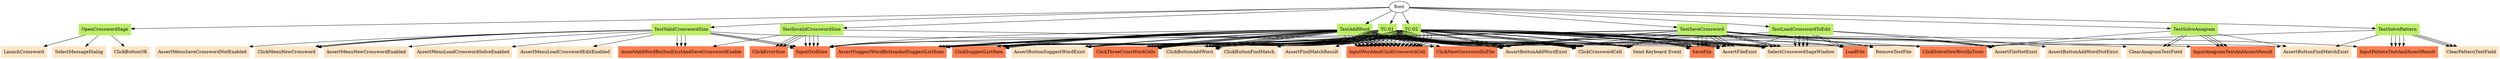 // TC <-> K
digraph {
	Root
	OpenCrosswordSage [color=darkolivegreen2 shape=box style=filled]
		Root -> OpenCrosswordSage
	LaunchCrossword [color=bisque shape=box style=filled]
		OpenCrosswordSage -> LaunchCrossword
	SelectMessageDialog [color=bisque shape=box style=filled]
		OpenCrosswordSage -> SelectMessageDialog
	ClickButtonOK [color=bisque shape=box style=filled]
		OpenCrosswordSage -> ClickButtonOK
	TestValidCrosswordSize [color=darkolivegreen2 shape=box style=filled]
		Root -> TestValidCrosswordSize
	SelectCrosswordSageWindow [color=bisque shape=box style=filled]
		TestValidCrosswordSize -> SelectCrosswordSageWindow
	AssertMenuNewCrosswordEnabled [color=bisque shape=box style=filled]
		TestValidCrosswordSize -> AssertMenuNewCrosswordEnabled
	AssertMenuLoadCrosswordSolveEnabled [color=bisque shape=box style=filled]
		TestValidCrosswordSize -> AssertMenuLoadCrosswordSolveEnabled
	AssertMenuLoadCrosswordEditEnabled [color=bisque shape=box style=filled]
		TestValidCrosswordSize -> AssertMenuLoadCrosswordEditEnabled
	AssertMenuSaveCrosswordNotEnabled [color=bisque shape=box style=filled]
		TestValidCrosswordSize -> AssertMenuSaveCrosswordNotEnabled
	ClickMenuNewCrossword [color=bisque shape=box style=filled]
		TestValidCrosswordSize -> ClickMenuNewCrossword
	InputGridSize [color=coral shape=box style=filled]
		TestValidCrosswordSize -> InputGridSize
	AssertAddWordButtonExistAndSaveCrosswordEnable [color=coral shape=box style=filled]
		TestValidCrosswordSize -> AssertAddWordButtonExistAndSaveCrosswordEnable
	ClickMenuNewCrossword [color=bisque shape=box style=filled]
		TestValidCrosswordSize -> ClickMenuNewCrossword
	InputGridSize [color=coral shape=box style=filled]
		TestValidCrosswordSize -> InputGridSize
	AssertAddWordButtonExistAndSaveCrosswordEnable [color=coral shape=box style=filled]
		TestValidCrosswordSize -> AssertAddWordButtonExistAndSaveCrosswordEnable
	ClickMenuNewCrossword [color=bisque shape=box style=filled]
		TestValidCrosswordSize -> ClickMenuNewCrossword
	InputGridSize [color=coral shape=box style=filled]
		TestValidCrosswordSize -> InputGridSize
	AssertAddWordButtonExistAndSaveCrosswordEnable [color=coral shape=box style=filled]
		TestValidCrosswordSize -> AssertAddWordButtonExistAndSaveCrosswordEnable
	TestInvalidCrosswordSize [color=darkolivegreen2 shape=box style=filled]
		Root -> TestInvalidCrosswordSize
	ClickNewCorsswordInFile [color=coral shape=box style=filled]
		TestInvalidCrosswordSize -> ClickNewCorsswordInFile
	InputGridSize [color=coral shape=box style=filled]
		TestInvalidCrosswordSize -> InputGridSize
	ClickErrorSize [color=coral shape=box style=filled]
		TestInvalidCrosswordSize -> ClickErrorSize
	InputGridSize [color=coral shape=box style=filled]
		TestInvalidCrosswordSize -> InputGridSize
	ClickErrorSize [color=coral shape=box style=filled]
		TestInvalidCrosswordSize -> ClickErrorSize
	InputGridSize [color=coral shape=box style=filled]
		TestInvalidCrosswordSize -> InputGridSize
	ClickErrorSize [color=coral shape=box style=filled]
		TestInvalidCrosswordSize -> ClickErrorSize
	InputGridSize [color=coral shape=box style=filled]
		TestInvalidCrosswordSize -> InputGridSize
	AssertAddWordButtonExistAndSaveCrosswordEnable [color=coral shape=box style=filled]
		TestInvalidCrosswordSize -> AssertAddWordButtonExistAndSaveCrosswordEnable
	TestAddWord [color=darkolivegreen2 shape=box style=filled]
		Root -> TestAddWord
	ClickNewCorsswordInFile [color=coral shape=box style=filled]
		TestAddWord -> ClickNewCorsswordInFile
	InputGridSize [color=coral shape=box style=filled]
		TestAddWord -> InputGridSize
	SelectCrosswordSageWindow [color=bisque shape=box style=filled]
		TestAddWord -> SelectCrosswordSageWindow
	AssertButtonAddWordExist [color=bisque shape=box style=filled]
		TestAddWord -> AssertButtonAddWordExist
	ClickButtonAddWord [color=bisque shape=box style=filled]
		TestAddWord -> ClickButtonAddWord
	ClickThreeCrossWordCells [color=coral shape=box style=filled]
		TestAddWord -> ClickThreeCrossWordCells
	InputWordAndClickCrosswordCell [color=coral shape=box style=filled]
		TestAddWord -> InputWordAndClickCrosswordCell
	InputWordAndClickCrosswordCell [color=coral shape=box style=filled]
		TestAddWord -> InputWordAndClickCrosswordCell
	InputWordAndClickCrosswordCell [color=coral shape=box style=filled]
		TestAddWord -> InputWordAndClickCrosswordCell
	InputWordAndClickCrosswordCell [color=coral shape=box style=filled]
		TestAddWord -> InputWordAndClickCrosswordCell
	AssertButtonSuggestWordExist [color=bisque shape=box style=filled]
		TestAddWord -> AssertButtonSuggestWordExist
	ClickSuggestListItem [color=coral shape=box style=filled]
		TestAddWord -> ClickSuggestListItem
	ClickCrosswordCell [color=bisque shape=box style=filled]
		TestAddWord -> ClickCrosswordCell
	AssertSuggestWordButtonAndSuggestListItem [color=coral shape=box style=filled]
		TestAddWord -> AssertSuggestWordButtonAndSuggestListItem
	AssertButtonAddWordExist [color=bisque shape=box style=filled]
		TestAddWord -> AssertButtonAddWordExist
	ClickButtonAddWord [color=bisque shape=box style=filled]
		TestAddWord -> ClickButtonAddWord
	ClickThreeCrossWordCells [color=coral shape=box style=filled]
		TestAddWord -> ClickThreeCrossWordCells
	InputWordAndClickCrosswordCell [color=coral shape=box style=filled]
		TestAddWord -> InputWordAndClickCrosswordCell
	InputWordAndClickCrosswordCell [color=coral shape=box style=filled]
		TestAddWord -> InputWordAndClickCrosswordCell
	InputWordAndClickCrosswordCell [color=coral shape=box style=filled]
		TestAddWord -> InputWordAndClickCrosswordCell
	AssertButtonSuggestWordExist [color=bisque shape=box style=filled]
		TestAddWord -> AssertButtonSuggestWordExist
	ClickSuggestListItem [color=coral shape=box style=filled]
		TestAddWord -> ClickSuggestListItem
	AssertButtonAddWordExist [color=bisque shape=box style=filled]
		TestAddWord -> AssertButtonAddWordExist
	ClickButtonAddWord [color=bisque shape=box style=filled]
		TestAddWord -> ClickButtonAddWord
	ClickThreeCrossWordCells [color=coral shape=box style=filled]
		TestAddWord -> ClickThreeCrossWordCells
	ClickSuggestListItem [color=coral shape=box style=filled]
		TestAddWord -> ClickSuggestListItem
	ClickCrosswordCell [color=bisque shape=box style=filled]
		TestAddWord -> ClickCrosswordCell
	AssertSuggestWordButtonAndSuggestListItem [color=coral shape=box style=filled]
		TestAddWord -> AssertSuggestWordButtonAndSuggestListItem
	AssertButtonAddWordExist [color=bisque shape=box style=filled]
		TestAddWord -> AssertButtonAddWordExist
	ClickButtonAddWord [color=bisque shape=box style=filled]
		TestAddWord -> ClickButtonAddWord
	ClickThreeCrossWordCells [color=coral shape=box style=filled]
		TestAddWord -> ClickThreeCrossWordCells
	InputWordAndClickCrosswordCell [color=coral shape=box style=filled]
		TestAddWord -> InputWordAndClickCrosswordCell
	InputWordAndClickCrosswordCell [color=coral shape=box style=filled]
		TestAddWord -> InputWordAndClickCrosswordCell
	"Send Keyboard Event" [color=bisque shape=box style=filled]
		TestAddWord -> "Send Keyboard Event"
	ClickSuggestListItem [color=coral shape=box style=filled]
		TestAddWord -> ClickSuggestListItem
	AssertButtonAddWordExist [color=bisque shape=box style=filled]
		TestAddWord -> AssertButtonAddWordExist
	ClickButtonAddWord [color=bisque shape=box style=filled]
		TestAddWord -> ClickButtonAddWord
	ClickThreeCrossWordCells [color=coral shape=box style=filled]
		TestAddWord -> ClickThreeCrossWordCells
	InputWordAndClickCrosswordCell [color=coral shape=box style=filled]
		TestAddWord -> InputWordAndClickCrosswordCell
	InputWordAndClickCrosswordCell [color=coral shape=box style=filled]
		TestAddWord -> InputWordAndClickCrosswordCell
	ClickSuggestListItem [color=coral shape=box style=filled]
		TestAddWord -> ClickSuggestListItem
	ClickCrosswordCell [color=bisque shape=box style=filled]
		TestAddWord -> ClickCrosswordCell
	AssertSuggestWordButtonAndSuggestListItem [color=coral shape=box style=filled]
		TestAddWord -> AssertSuggestWordButtonAndSuggestListItem
	ClickCrosswordCell [color=bisque shape=box style=filled]
		TestAddWord -> ClickCrosswordCell
	AssertSuggestWordButtonAndSuggestListItem [color=coral shape=box style=filled]
		TestAddWord -> AssertSuggestWordButtonAndSuggestListItem
	ClickCrosswordCell [color=bisque shape=box style=filled]
		TestAddWord -> ClickCrosswordCell
	AssertSuggestWordButtonAndSuggestListItem [color=coral shape=box style=filled]
		TestAddWord -> AssertSuggestWordButtonAndSuggestListItem
	TestSaveCrossword [color=darkolivegreen2 shape=box style=filled]
		Root -> TestSaveCrossword
	ClickNewCorsswordInFile [color=coral shape=box style=filled]
		TestSaveCrossword -> ClickNewCorsswordInFile
	InputGridSize [color=coral shape=box style=filled]
		TestSaveCrossword -> InputGridSize
	AssertFileNotExist [color=bisque shape=box style=filled]
		TestSaveCrossword -> AssertFileNotExist
	SelectCrosswordSageWindow [color=bisque shape=box style=filled]
		TestSaveCrossword -> SelectCrosswordSageWindow
	SaveFile [color=coral shape=box style=filled]
		TestSaveCrossword -> SaveFile
	AssertFileExist [color=bisque shape=box style=filled]
		TestSaveCrossword -> AssertFileExist
	SelectCrosswordSageWindow [color=bisque shape=box style=filled]
		TestSaveCrossword -> SelectCrosswordSageWindow
	SaveFile [color=coral shape=box style=filled]
		TestSaveCrossword -> SaveFile
	AssertFileExist [color=bisque shape=box style=filled]
		TestSaveCrossword -> AssertFileExist
	RemoveTestFile [color=bisque shape=box style=filled]
		TestSaveCrossword -> RemoveTestFile
	AssertFileNotExist [color=bisque shape=box style=filled]
		TestSaveCrossword -> AssertFileNotExist
	ClickNewCorsswordInFile [color=coral shape=box style=filled]
		TestSaveCrossword -> ClickNewCorsswordInFile
	InputGridSize [color=coral shape=box style=filled]
		TestSaveCrossword -> InputGridSize
	SelectCrosswordSageWindow [color=bisque shape=box style=filled]
		TestSaveCrossword -> SelectCrosswordSageWindow
	AssertButtonAddWordExist [color=bisque shape=box style=filled]
		TestSaveCrossword -> AssertButtonAddWordExist
	ClickButtonAddWord [color=bisque shape=box style=filled]
		TestSaveCrossword -> ClickButtonAddWord
	ClickCrosswordCell [color=bisque shape=box style=filled]
		TestSaveCrossword -> ClickCrosswordCell
	ClickCrosswordCell [color=bisque shape=box style=filled]
		TestSaveCrossword -> ClickCrosswordCell
	SaveFile [color=coral shape=box style=filled]
		TestSaveCrossword -> SaveFile
	AssertFileExist [color=bisque shape=box style=filled]
		TestSaveCrossword -> AssertFileExist
	RemoveTestFile [color=bisque shape=box style=filled]
		TestSaveCrossword -> RemoveTestFile
	AssertFileNotExist [color=bisque shape=box style=filled]
		TestSaveCrossword -> AssertFileNotExist
	TestLoadCrosswordToEdit [color=darkolivegreen2 shape=box style=filled]
		Root -> TestLoadCrosswordToEdit
	AssertFileNotExist [color=bisque shape=box style=filled]
		TestLoadCrosswordToEdit -> AssertFileNotExist
	SelectCrosswordSageWindow [color=bisque shape=box style=filled]
		TestLoadCrosswordToEdit -> SelectCrosswordSageWindow
	LoadFile [color=coral shape=box style=filled]
		TestLoadCrosswordToEdit -> LoadFile
	SelectCrosswordSageWindow [color=bisque shape=box style=filled]
		TestLoadCrosswordToEdit -> SelectCrosswordSageWindow
	AssertButtonAddWordNotExist [color=bisque shape=box style=filled]
		TestLoadCrosswordToEdit -> AssertButtonAddWordNotExist
	AssertFileExist [color=bisque shape=box style=filled]
		TestLoadCrosswordToEdit -> AssertFileExist
	SelectCrosswordSageWindow [color=bisque shape=box style=filled]
		TestLoadCrosswordToEdit -> SelectCrosswordSageWindow
	LoadFile [color=coral shape=box style=filled]
		TestLoadCrosswordToEdit -> LoadFile
	SelectCrosswordSageWindow [color=bisque shape=box style=filled]
		TestLoadCrosswordToEdit -> SelectCrosswordSageWindow
	AssertButtonAddWordExist [color=bisque shape=box style=filled]
		TestLoadCrosswordToEdit -> AssertButtonAddWordExist
	TestSolvePattern [color=darkolivegreen2 shape=box style=filled]
		Root -> TestSolvePattern
	ClickSolveNewWordInTools [color=coral shape=box style=filled]
		TestSolvePattern -> ClickSolveNewWordInTools
	AssertButtonFindMatchExist [color=bisque shape=box style=filled]
		TestSolvePattern -> AssertButtonFindMatchExist
	InputPatternTextAndAssertResult [color=coral shape=box style=filled]
		TestSolvePattern -> InputPatternTextAndAssertResult
	ClearPatternTextField [color=bisque shape=box style=filled]
		TestSolvePattern -> ClearPatternTextField
	InputPatternTextAndAssertResult [color=coral shape=box style=filled]
		TestSolvePattern -> InputPatternTextAndAssertResult
	ClearPatternTextField [color=bisque shape=box style=filled]
		TestSolvePattern -> ClearPatternTextField
	InputPatternTextAndAssertResult [color=coral shape=box style=filled]
		TestSolvePattern -> InputPatternTextAndAssertResult
	ClearPatternTextField [color=bisque shape=box style=filled]
		TestSolvePattern -> ClearPatternTextField
	InputPatternTextAndAssertResult [color=coral shape=box style=filled]
		TestSolvePattern -> InputPatternTextAndAssertResult
	TestSolveAnagram [color=darkolivegreen2 shape=box style=filled]
		Root -> TestSolveAnagram
	ClickSolveNewWordInTools [color=coral shape=box style=filled]
		TestSolveAnagram -> ClickSolveNewWordInTools
	AssertButtonFindMatchExist [color=bisque shape=box style=filled]
		TestSolveAnagram -> AssertButtonFindMatchExist
	InputAnagramTextAndAssertResult [color=coral shape=box style=filled]
		TestSolveAnagram -> InputAnagramTextAndAssertResult
	ClearAnagramTextField [color=bisque shape=box style=filled]
		TestSolveAnagram -> ClearAnagramTextField
	InputAnagramTextAndAssertResult [color=coral shape=box style=filled]
		TestSolveAnagram -> InputAnagramTextAndAssertResult
	ClearAnagramTextField [color=bisque shape=box style=filled]
		TestSolveAnagram -> ClearAnagramTextField
	InputAnagramTextAndAssertResult [color=coral shape=box style=filled]
		TestSolveAnagram -> InputAnagramTextAndAssertResult
	"TC-01" [color=darkolivegreen2 shape=box style=filled]
		Root -> "TC-01"
	ClickNewCorsswordInFile [color=coral shape=box style=filled]
		"TC-01" -> ClickNewCorsswordInFile
	InputGridSize [color=coral shape=box style=filled]
		"TC-01" -> InputGridSize
	SelectCrosswordSageWindow [color=bisque shape=box style=filled]
		"TC-01" -> SelectCrosswordSageWindow
	AssertButtonAddWordExist [color=bisque shape=box style=filled]
		"TC-01" -> AssertButtonAddWordExist
	ClickButtonAddWord [color=bisque shape=box style=filled]
		"TC-01" -> ClickButtonAddWord
	ClickThreeCrossWordCells [color=coral shape=box style=filled]
		"TC-01" -> ClickThreeCrossWordCells
	InputWordAndClickCrosswordCell [color=coral shape=box style=filled]
		"TC-01" -> InputWordAndClickCrosswordCell
	InputWordAndClickCrosswordCell [color=coral shape=box style=filled]
		"TC-01" -> InputWordAndClickCrosswordCell
	InputWordAndClickCrosswordCell [color=coral shape=box style=filled]
		"TC-01" -> InputWordAndClickCrosswordCell
	InputWordAndClickCrosswordCell [color=coral shape=box style=filled]
		"TC-01" -> InputWordAndClickCrosswordCell
	ClickSuggestListItem [color=coral shape=box style=filled]
		"TC-01" -> ClickSuggestListItem
	ClickButtonAddWord [color=bisque shape=box style=filled]
		"TC-01" -> ClickButtonAddWord
	ClickThreeCrossWordCells [color=coral shape=box style=filled]
		"TC-01" -> ClickThreeCrossWordCells
	InputWordAndClickCrosswordCell [color=coral shape=box style=filled]
		"TC-01" -> InputWordAndClickCrosswordCell
	InputWordAndClickCrosswordCell [color=coral shape=box style=filled]
		"TC-01" -> InputWordAndClickCrosswordCell
	InputWordAndClickCrosswordCell [color=coral shape=box style=filled]
		"TC-01" -> InputWordAndClickCrosswordCell
	"Send Keyboard Event" [color=bisque shape=box style=filled]
		"TC-01" -> "Send Keyboard Event"
	ClickButtonAddWord [color=bisque shape=box style=filled]
		"TC-01" -> ClickButtonAddWord
	ClickThreeCrossWordCells [color=coral shape=box style=filled]
		"TC-01" -> ClickThreeCrossWordCells
	InputWordAndClickCrosswordCell [color=coral shape=box style=filled]
		"TC-01" -> InputWordAndClickCrosswordCell
	"Send Keyboard Event" [color=bisque shape=box style=filled]
		"TC-01" -> "Send Keyboard Event"
	ClickSuggestListItem [color=coral shape=box style=filled]
		"TC-01" -> ClickSuggestListItem
	ClickCrosswordCell [color=bisque shape=box style=filled]
		"TC-01" -> ClickCrosswordCell
	AssertSuggestWordButtonAndSuggestListItem [color=coral shape=box style=filled]
		"TC-01" -> AssertSuggestWordButtonAndSuggestListItem
	ClickButtonAddWord [color=bisque shape=box style=filled]
		"TC-01" -> ClickButtonAddWord
	ClickThreeCrossWordCells [color=coral shape=box style=filled]
		"TC-01" -> ClickThreeCrossWordCells
	InputWordAndClickCrosswordCell [color=coral shape=box style=filled]
		"TC-01" -> InputWordAndClickCrosswordCell
	InputWordAndClickCrosswordCell [color=coral shape=box style=filled]
		"TC-01" -> InputWordAndClickCrosswordCell
	InputWordAndClickCrosswordCell [color=coral shape=box style=filled]
		"TC-01" -> InputWordAndClickCrosswordCell
	"Send Keyboard Event" [color=bisque shape=box style=filled]
		"TC-01" -> "Send Keyboard Event"
	AssertButtonSuggestWordExist [color=bisque shape=box style=filled]
		"TC-01" -> AssertButtonSuggestWordExist
	ClickSuggestListItem [color=coral shape=box style=filled]
		"TC-01" -> ClickSuggestListItem
	ClickCrosswordCell [color=bisque shape=box style=filled]
		"TC-01" -> ClickCrosswordCell
	AssertSuggestWordButtonAndSuggestListItem [color=coral shape=box style=filled]
		"TC-01" -> AssertSuggestWordButtonAndSuggestListItem
	ClickButtonAddWord [color=bisque shape=box style=filled]
		"TC-01" -> ClickButtonAddWord
	ClickThreeCrossWordCells [color=coral shape=box style=filled]
		"TC-01" -> ClickThreeCrossWordCells
	InputWordAndClickCrosswordCell [color=coral shape=box style=filled]
		"TC-01" -> InputWordAndClickCrosswordCell
	InputWordAndClickCrosswordCell [color=coral shape=box style=filled]
		"TC-01" -> InputWordAndClickCrosswordCell
	AssertButtonSuggestWordExist [color=bisque shape=box style=filled]
		"TC-01" -> AssertButtonSuggestWordExist
	ClickSuggestListItem [color=coral shape=box style=filled]
		"TC-01" -> ClickSuggestListItem
	ClickCrosswordCell [color=bisque shape=box style=filled]
		"TC-01" -> ClickCrosswordCell
	AssertSuggestWordButtonAndSuggestListItem [color=coral shape=box style=filled]
		"TC-01" -> AssertSuggestWordButtonAndSuggestListItem
	SaveFile [color=coral shape=box style=filled]
		"TC-01" -> SaveFile
	AssertFileExist [color=bisque shape=box style=filled]
		"TC-01" -> AssertFileExist
	ClickSolveNewWordInTools [color=coral shape=box style=filled]
		"TC-01" -> ClickSolveNewWordInTools
	AssertButtonFindMatchExist [color=bisque shape=box style=filled]
		"TC-01" -> AssertButtonFindMatchExist
	ClickButtonFindMatch [color=bisque shape=box style=filled]
		"TC-01" -> ClickButtonFindMatch
	AssertFindMatchResult [color=bisque shape=box style=filled]
		"TC-01" -> AssertFindMatchResult
	LoadFile [color=coral shape=box style=filled]
		"TC-01" -> LoadFile
	SelectCrosswordSageWindow [color=bisque shape=box style=filled]
		"TC-01" -> SelectCrosswordSageWindow
	ClickButtonAddWord [color=bisque shape=box style=filled]
		"TC-01" -> ClickButtonAddWord
	ClickThreeCrossWordCells [color=coral shape=box style=filled]
		"TC-01" -> ClickThreeCrossWordCells
	InputWordAndClickCrosswordCell [color=coral shape=box style=filled]
		"TC-01" -> InputWordAndClickCrosswordCell
	InputWordAndClickCrosswordCell [color=coral shape=box style=filled]
		"TC-01" -> InputWordAndClickCrosswordCell
	InputWordAndClickCrosswordCell [color=coral shape=box style=filled]
		"TC-01" -> InputWordAndClickCrosswordCell
	InputWordAndClickCrosswordCell [color=coral shape=box style=filled]
		"TC-01" -> InputWordAndClickCrosswordCell
	AssertButtonSuggestWordExist [color=bisque shape=box style=filled]
		"TC-01" -> AssertButtonSuggestWordExist
	ClickSuggestListItem [color=coral shape=box style=filled]
		"TC-01" -> ClickSuggestListItem
	ClickCrosswordCell [color=bisque shape=box style=filled]
		"TC-01" -> ClickCrosswordCell
	AssertSuggestWordButtonAndSuggestListItem [color=coral shape=box style=filled]
		"TC-01" -> AssertSuggestWordButtonAndSuggestListItem
	SaveFile [color=coral shape=box style=filled]
		"TC-01" -> SaveFile
	AssertFileExist [color=bisque shape=box style=filled]
		"TC-01" -> AssertFileExist
	"TC-02" [color=darkolivegreen2 shape=box style=filled]
		Root -> "TC-02"
	ClickSolveNewWordInTools [color=coral shape=box style=filled]
		"TC-02" -> ClickSolveNewWordInTools
	InputAnagramTextAndAssertResult [color=coral shape=box style=filled]
		"TC-02" -> InputAnagramTextAndAssertResult
	ClearAnagramTextField [color=bisque shape=box style=filled]
		"TC-02" -> ClearAnagramTextField
	InputPatternTextAndAssertResult [color=coral shape=box style=filled]
		"TC-02" -> InputPatternTextAndAssertResult
	AssertFileExist [color=bisque shape=box style=filled]
		"TC-02" -> AssertFileExist
	SelectCrosswordSageWindow [color=bisque shape=box style=filled]
		"TC-02" -> SelectCrosswordSageWindow
	LoadFile [color=coral shape=box style=filled]
		"TC-02" -> LoadFile
	SelectCrosswordSageWindow [color=bisque shape=box style=filled]
		"TC-02" -> SelectCrosswordSageWindow
	AssertButtonAddWordExist [color=bisque shape=box style=filled]
		"TC-02" -> AssertButtonAddWordExist
	ClickButtonAddWord [color=bisque shape=box style=filled]
		"TC-02" -> ClickButtonAddWord
	ClickThreeCrossWordCells [color=coral shape=box style=filled]
		"TC-02" -> ClickThreeCrossWordCells
	InputWordAndClickCrosswordCell [color=coral shape=box style=filled]
		"TC-02" -> InputWordAndClickCrosswordCell
	InputWordAndClickCrosswordCell [color=coral shape=box style=filled]
		"TC-02" -> InputWordAndClickCrosswordCell
	InputWordAndClickCrosswordCell [color=coral shape=box style=filled]
		"TC-02" -> InputWordAndClickCrosswordCell
	InputWordAndClickCrosswordCell [color=coral shape=box style=filled]
		"TC-02" -> InputWordAndClickCrosswordCell
	ClickSuggestListItem [color=coral shape=box style=filled]
		"TC-02" -> ClickSuggestListItem
	ClickButtonAddWord [color=bisque shape=box style=filled]
		"TC-02" -> ClickButtonAddWord
	ClickThreeCrossWordCells [color=coral shape=box style=filled]
		"TC-02" -> ClickThreeCrossWordCells
	InputWordAndClickCrosswordCell [color=coral shape=box style=filled]
		"TC-02" -> InputWordAndClickCrosswordCell
	InputWordAndClickCrosswordCell [color=coral shape=box style=filled]
		"TC-02" -> InputWordAndClickCrosswordCell
	InputWordAndClickCrosswordCell [color=coral shape=box style=filled]
		"TC-02" -> InputWordAndClickCrosswordCell
	InputWordAndClickCrosswordCell [color=coral shape=box style=filled]
		"TC-02" -> InputWordAndClickCrosswordCell
	InputWordAndClickCrosswordCell [color=coral shape=box style=filled]
		"TC-02" -> InputWordAndClickCrosswordCell
	"Send Keyboard Event" [color=bisque shape=box style=filled]
		"TC-02" -> "Send Keyboard Event"
	ClickButtonAddWord [color=bisque shape=box style=filled]
		"TC-02" -> ClickButtonAddWord
	ClickCrosswordCell [color=bisque shape=box style=filled]
		"TC-02" -> ClickCrosswordCell
	ClickCrosswordCell [color=bisque shape=box style=filled]
		"TC-02" -> ClickCrosswordCell
	SaveFile [color=coral shape=box style=filled]
		"TC-02" -> SaveFile
	SelectCrosswordSageWindow [color=bisque shape=box style=filled]
		"TC-02" -> SelectCrosswordSageWindow
	AssertButtonAddWordExist [color=bisque shape=box style=filled]
		"TC-02" -> AssertButtonAddWordExist
	ClickCrosswordCell [color=bisque shape=box style=filled]
		"TC-02" -> ClickCrosswordCell
	InputWordAndClickCrosswordCell [color=coral shape=box style=filled]
		"TC-02" -> InputWordAndClickCrosswordCell
	InputWordAndClickCrosswordCell [color=coral shape=box style=filled]
		"TC-02" -> InputWordAndClickCrosswordCell
	InputWordAndClickCrosswordCell [color=coral shape=box style=filled]
		"TC-02" -> InputWordAndClickCrosswordCell
	AssertButtonSuggestWordExist [color=bisque shape=box style=filled]
		"TC-02" -> AssertButtonSuggestWordExist
	ClickSuggestListItem [color=coral shape=box style=filled]
		"TC-02" -> ClickSuggestListItem
	ClickCrosswordCell [color=bisque shape=box style=filled]
		"TC-02" -> ClickCrosswordCell
	AssertSuggestWordButtonAndSuggestListItem [color=coral shape=box style=filled]
		"TC-02" -> AssertSuggestWordButtonAndSuggestListItem
	SaveFile [color=coral shape=box style=filled]
		"TC-02" -> SaveFile
	SelectCrosswordSageWindow [color=bisque shape=box style=filled]
		"TC-02" -> SelectCrosswordSageWindow
	AssertButtonAddWordExist [color=bisque shape=box style=filled]
		"TC-02" -> AssertButtonAddWordExist
	ClickButtonAddWord [color=bisque shape=box style=filled]
		"TC-02" -> ClickButtonAddWord
	ClickThreeCrossWordCells [color=coral shape=box style=filled]
		"TC-02" -> ClickThreeCrossWordCells
	InputWordAndClickCrosswordCell [color=coral shape=box style=filled]
		"TC-02" -> InputWordAndClickCrosswordCell
	InputWordAndClickCrosswordCell [color=coral shape=box style=filled]
		"TC-02" -> InputWordAndClickCrosswordCell
	InputWordAndClickCrosswordCell [color=coral shape=box style=filled]
		"TC-02" -> InputWordAndClickCrosswordCell
	"Send Keyboard Event" [color=bisque shape=box style=filled]
		"TC-02" -> "Send Keyboard Event"
	SelectCrosswordSageWindow [color=bisque shape=box style=filled]
		"TC-02" -> SelectCrosswordSageWindow
	SaveFile [color=coral shape=box style=filled]
		"TC-02" -> SaveFile
	AssertFileExist [color=bisque shape=box style=filled]
		"TC-02" -> AssertFileExist
	AssertFileExist [color=bisque shape=box style=filled]
		"TC-02" -> AssertFileExist
	AssertFileExist [color=bisque shape=box style=filled]
		"TC-02" -> AssertFileExist
}